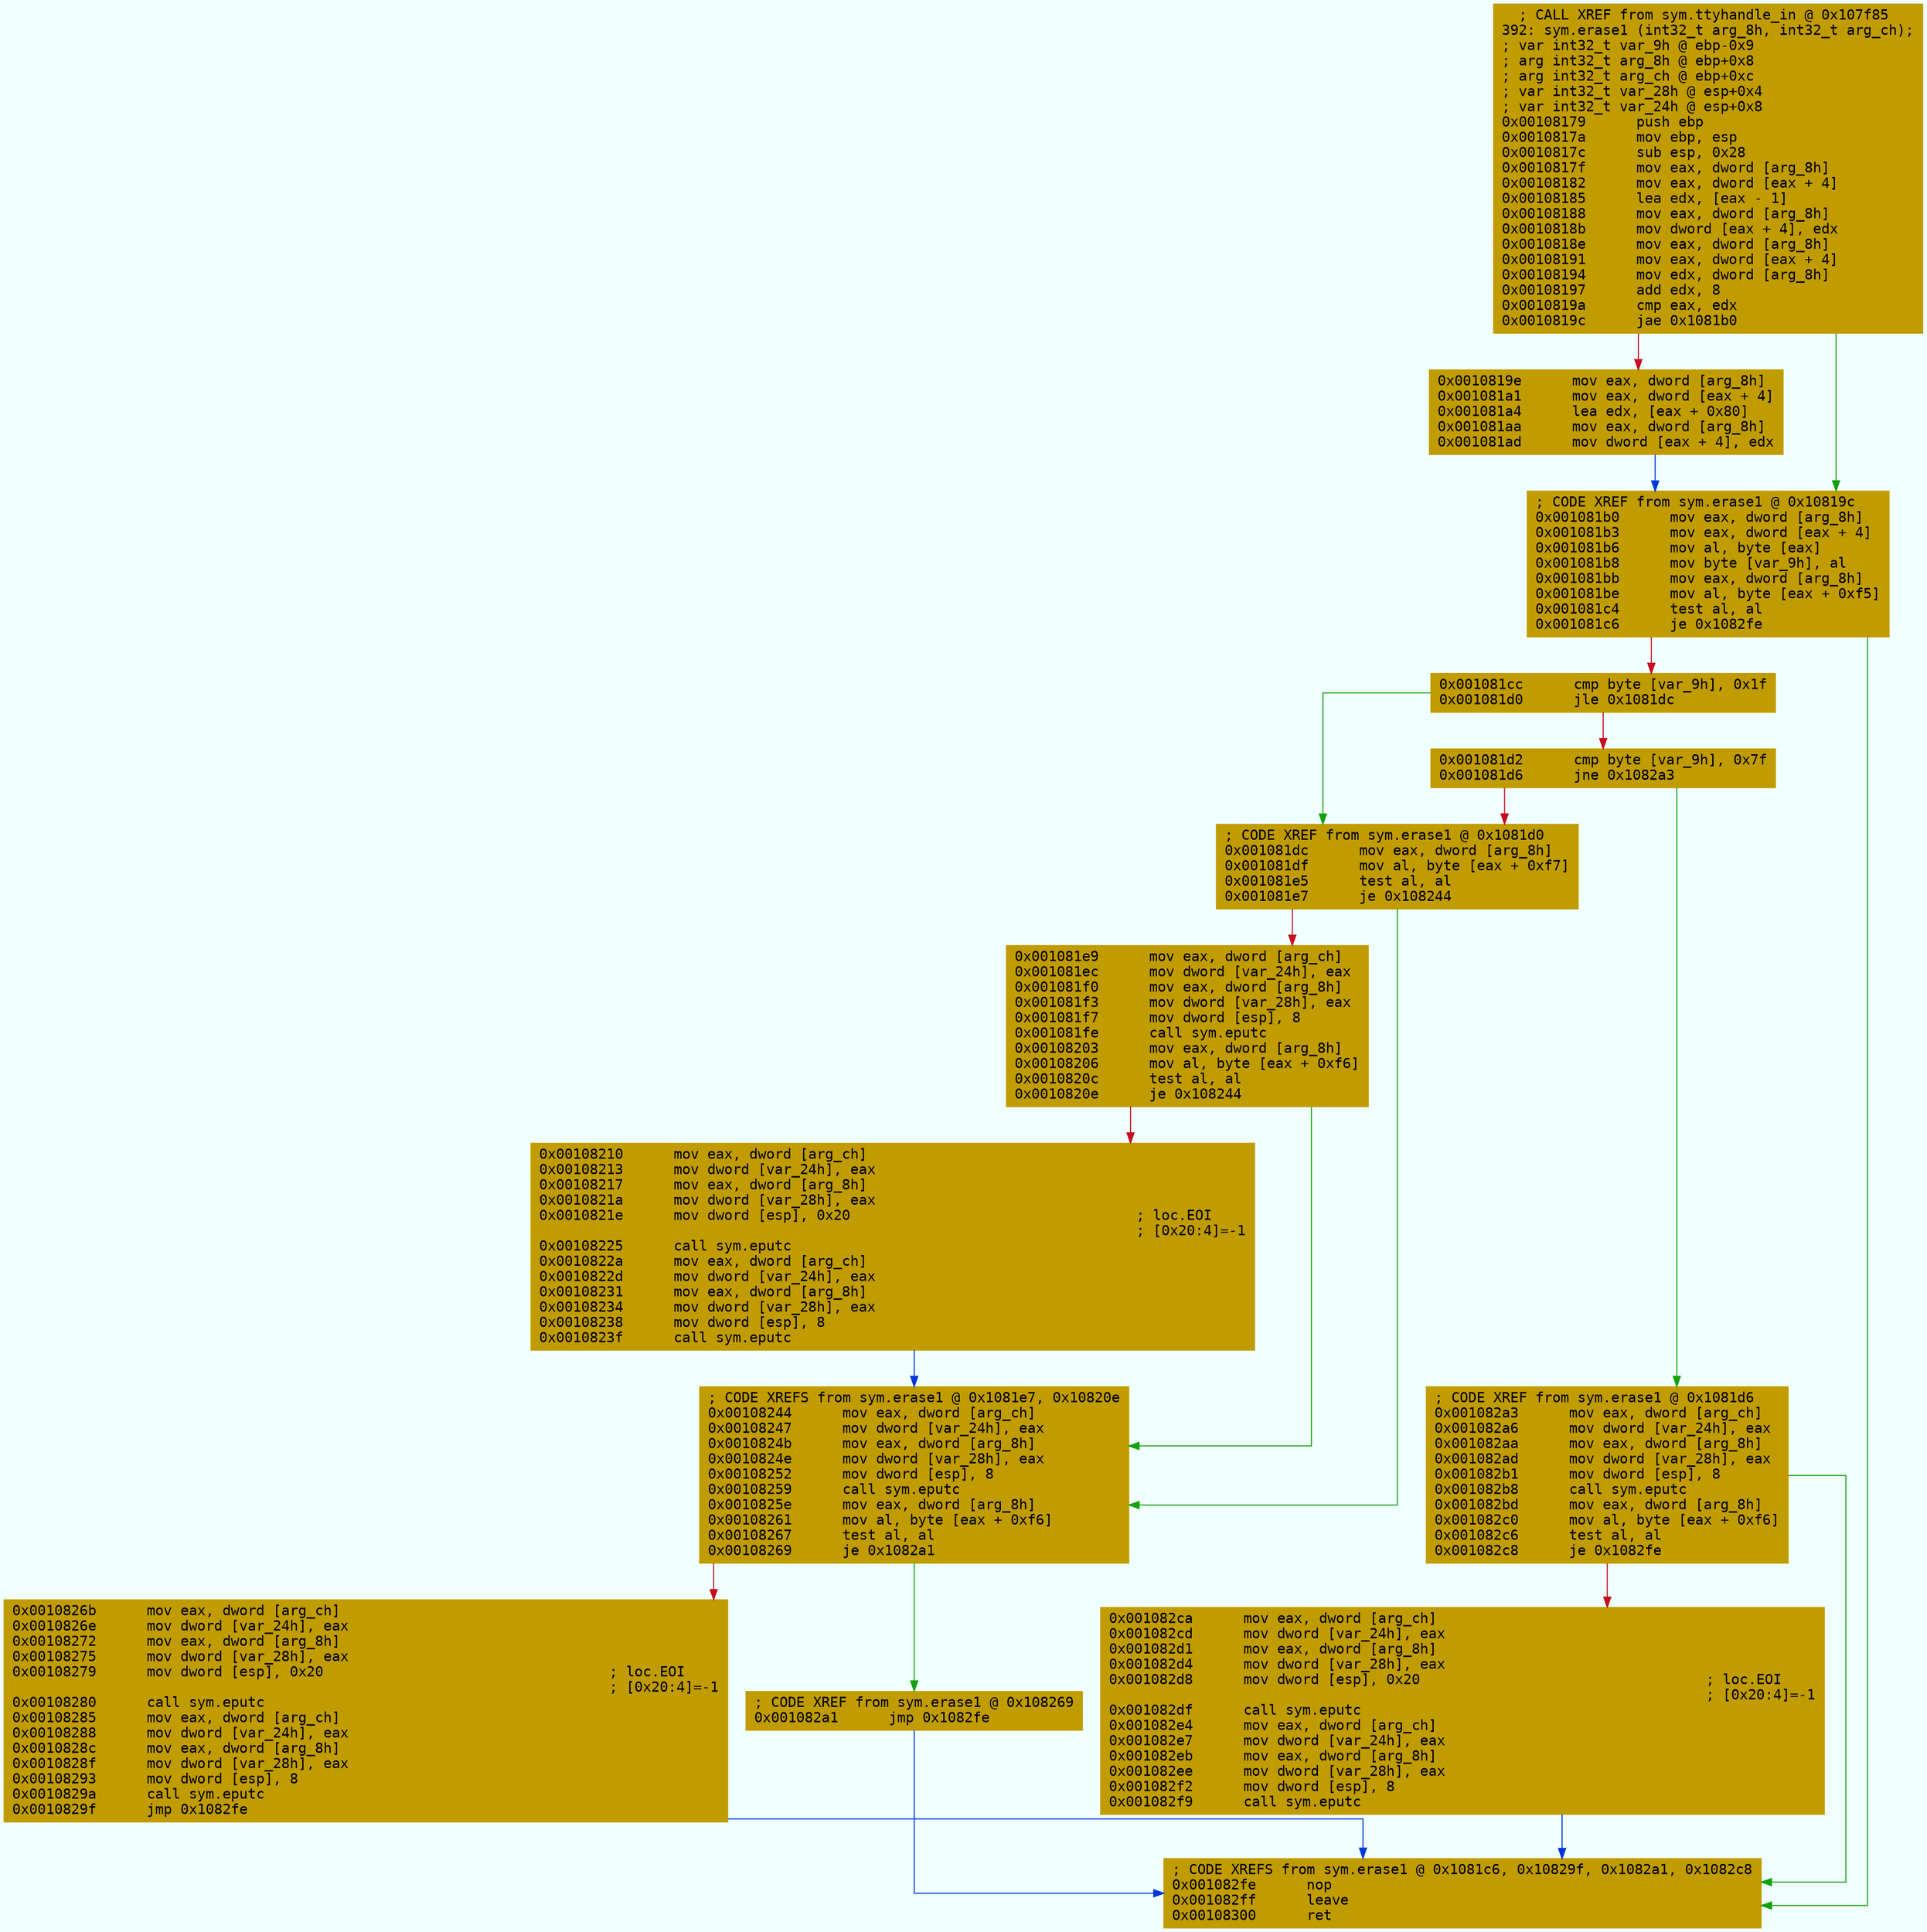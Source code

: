 digraph code {
	graph [bgcolor=azure fontsize=8 fontname="Courier" splines="ortho"];
	node [fillcolor=gray style=filled shape=box];
	edge [arrowhead="normal"];
	"0x00108179" [URL="sym.erase1/0x00108179", fillcolor="#c19c00",color="#c19c00", fontname="Courier",label="  ; CALL XREF from sym.ttyhandle_in @ 0x107f85\l392: sym.erase1 (int32_t arg_8h, int32_t arg_ch);\l; var int32_t var_9h @ ebp-0x9\l; arg int32_t arg_8h @ ebp+0x8\l; arg int32_t arg_ch @ ebp+0xc\l; var int32_t var_28h @ esp+0x4\l; var int32_t var_24h @ esp+0x8\l0x00108179      push ebp\l0x0010817a      mov ebp, esp\l0x0010817c      sub esp, 0x28\l0x0010817f      mov eax, dword [arg_8h]\l0x00108182      mov eax, dword [eax + 4]\l0x00108185      lea edx, [eax - 1]\l0x00108188      mov eax, dword [arg_8h]\l0x0010818b      mov dword [eax + 4], edx\l0x0010818e      mov eax, dword [arg_8h]\l0x00108191      mov eax, dword [eax + 4]\l0x00108194      mov edx, dword [arg_8h]\l0x00108197      add edx, 8\l0x0010819a      cmp eax, edx\l0x0010819c      jae 0x1081b0\l"]
	"0x0010819e" [URL="sym.erase1/0x0010819e", fillcolor="#c19c00",color="#c19c00", fontname="Courier",label="0x0010819e      mov eax, dword [arg_8h]\l0x001081a1      mov eax, dword [eax + 4]\l0x001081a4      lea edx, [eax + 0x80]\l0x001081aa      mov eax, dword [arg_8h]\l0x001081ad      mov dword [eax + 4], edx\l"]
	"0x001081b0" [URL="sym.erase1/0x001081b0", fillcolor="#c19c00",color="#c19c00", fontname="Courier",label="; CODE XREF from sym.erase1 @ 0x10819c\l0x001081b0      mov eax, dword [arg_8h]\l0x001081b3      mov eax, dword [eax + 4]\l0x001081b6      mov al, byte [eax]\l0x001081b8      mov byte [var_9h], al\l0x001081bb      mov eax, dword [arg_8h]\l0x001081be      mov al, byte [eax + 0xf5]\l0x001081c4      test al, al\l0x001081c6      je 0x1082fe\l"]
	"0x001081cc" [URL="sym.erase1/0x001081cc", fillcolor="#c19c00",color="#c19c00", fontname="Courier",label="0x001081cc      cmp byte [var_9h], 0x1f\l0x001081d0      jle 0x1081dc\l"]
	"0x001081d2" [URL="sym.erase1/0x001081d2", fillcolor="#c19c00",color="#c19c00", fontname="Courier",label="0x001081d2      cmp byte [var_9h], 0x7f\l0x001081d6      jne 0x1082a3\l"]
	"0x001081dc" [URL="sym.erase1/0x001081dc", fillcolor="#c19c00",color="#c19c00", fontname="Courier",label="; CODE XREF from sym.erase1 @ 0x1081d0\l0x001081dc      mov eax, dword [arg_8h]\l0x001081df      mov al, byte [eax + 0xf7]\l0x001081e5      test al, al\l0x001081e7      je 0x108244\l"]
	"0x001081e9" [URL="sym.erase1/0x001081e9", fillcolor="#c19c00",color="#c19c00", fontname="Courier",label="0x001081e9      mov eax, dword [arg_ch]\l0x001081ec      mov dword [var_24h], eax\l0x001081f0      mov eax, dword [arg_8h]\l0x001081f3      mov dword [var_28h], eax\l0x001081f7      mov dword [esp], 8\l0x001081fe      call sym.eputc\l0x00108203      mov eax, dword [arg_8h]\l0x00108206      mov al, byte [eax + 0xf6]\l0x0010820c      test al, al\l0x0010820e      je 0x108244\l"]
	"0x00108210" [URL="sym.erase1/0x00108210", fillcolor="#c19c00",color="#c19c00", fontname="Courier",label="0x00108210      mov eax, dword [arg_ch]\l0x00108213      mov dword [var_24h], eax\l0x00108217      mov eax, dword [arg_8h]\l0x0010821a      mov dword [var_28h], eax\l0x0010821e      mov dword [esp], 0x20                                  ; loc.EOI\l                                                                       ; [0x20:4]=-1\l0x00108225      call sym.eputc\l0x0010822a      mov eax, dword [arg_ch]\l0x0010822d      mov dword [var_24h], eax\l0x00108231      mov eax, dword [arg_8h]\l0x00108234      mov dword [var_28h], eax\l0x00108238      mov dword [esp], 8\l0x0010823f      call sym.eputc\l"]
	"0x00108244" [URL="sym.erase1/0x00108244", fillcolor="#c19c00",color="#c19c00", fontname="Courier",label="; CODE XREFS from sym.erase1 @ 0x1081e7, 0x10820e\l0x00108244      mov eax, dword [arg_ch]\l0x00108247      mov dword [var_24h], eax\l0x0010824b      mov eax, dword [arg_8h]\l0x0010824e      mov dword [var_28h], eax\l0x00108252      mov dword [esp], 8\l0x00108259      call sym.eputc\l0x0010825e      mov eax, dword [arg_8h]\l0x00108261      mov al, byte [eax + 0xf6]\l0x00108267      test al, al\l0x00108269      je 0x1082a1\l"]
	"0x0010826b" [URL="sym.erase1/0x0010826b", fillcolor="#c19c00",color="#c19c00", fontname="Courier",label="0x0010826b      mov eax, dword [arg_ch]\l0x0010826e      mov dword [var_24h], eax\l0x00108272      mov eax, dword [arg_8h]\l0x00108275      mov dword [var_28h], eax\l0x00108279      mov dword [esp], 0x20                                  ; loc.EOI\l                                                                       ; [0x20:4]=-1\l0x00108280      call sym.eputc\l0x00108285      mov eax, dword [arg_ch]\l0x00108288      mov dword [var_24h], eax\l0x0010828c      mov eax, dword [arg_8h]\l0x0010828f      mov dword [var_28h], eax\l0x00108293      mov dword [esp], 8\l0x0010829a      call sym.eputc\l0x0010829f      jmp 0x1082fe\l"]
	"0x001082a1" [URL="sym.erase1/0x001082a1", fillcolor="#c19c00",color="#c19c00", fontname="Courier",label="; CODE XREF from sym.erase1 @ 0x108269\l0x001082a1      jmp 0x1082fe\l"]
	"0x001082a3" [URL="sym.erase1/0x001082a3", fillcolor="#c19c00",color="#c19c00", fontname="Courier",label="; CODE XREF from sym.erase1 @ 0x1081d6\l0x001082a3      mov eax, dword [arg_ch]\l0x001082a6      mov dword [var_24h], eax\l0x001082aa      mov eax, dword [arg_8h]\l0x001082ad      mov dword [var_28h], eax\l0x001082b1      mov dword [esp], 8\l0x001082b8      call sym.eputc\l0x001082bd      mov eax, dword [arg_8h]\l0x001082c0      mov al, byte [eax + 0xf6]\l0x001082c6      test al, al\l0x001082c8      je 0x1082fe\l"]
	"0x001082ca" [URL="sym.erase1/0x001082ca", fillcolor="#c19c00",color="#c19c00", fontname="Courier",label="0x001082ca      mov eax, dword [arg_ch]\l0x001082cd      mov dword [var_24h], eax\l0x001082d1      mov eax, dword [arg_8h]\l0x001082d4      mov dword [var_28h], eax\l0x001082d8      mov dword [esp], 0x20                                  ; loc.EOI\l                                                                       ; [0x20:4]=-1\l0x001082df      call sym.eputc\l0x001082e4      mov eax, dword [arg_ch]\l0x001082e7      mov dword [var_24h], eax\l0x001082eb      mov eax, dword [arg_8h]\l0x001082ee      mov dword [var_28h], eax\l0x001082f2      mov dword [esp], 8\l0x001082f9      call sym.eputc\l"]
	"0x001082fe" [URL="sym.erase1/0x001082fe", fillcolor="#c19c00",color="#c19c00", fontname="Courier",label="; CODE XREFS from sym.erase1 @ 0x1081c6, 0x10829f, 0x1082a1, 0x1082c8\l0x001082fe      nop\l0x001082ff      leave\l0x00108300      ret\l"]
        "0x00108179" -> "0x001081b0" [color="#13a10e"];
        "0x00108179" -> "0x0010819e" [color="#c50f1f"];
        "0x0010819e" -> "0x001081b0" [color="#0037da"];
        "0x001081b0" -> "0x001082fe" [color="#13a10e"];
        "0x001081b0" -> "0x001081cc" [color="#c50f1f"];
        "0x001081cc" -> "0x001081dc" [color="#13a10e"];
        "0x001081cc" -> "0x001081d2" [color="#c50f1f"];
        "0x001081d2" -> "0x001082a3" [color="#13a10e"];
        "0x001081d2" -> "0x001081dc" [color="#c50f1f"];
        "0x001081dc" -> "0x00108244" [color="#13a10e"];
        "0x001081dc" -> "0x001081e9" [color="#c50f1f"];
        "0x001081e9" -> "0x00108244" [color="#13a10e"];
        "0x001081e9" -> "0x00108210" [color="#c50f1f"];
        "0x00108210" -> "0x00108244" [color="#0037da"];
        "0x00108244" -> "0x001082a1" [color="#13a10e"];
        "0x00108244" -> "0x0010826b" [color="#c50f1f"];
        "0x0010826b" -> "0x001082fe" [color="#0037da"];
        "0x001082a1" -> "0x001082fe" [color="#0037da"];
        "0x001082a3" -> "0x001082fe" [color="#13a10e"];
        "0x001082a3" -> "0x001082ca" [color="#c50f1f"];
        "0x001082ca" -> "0x001082fe" [color="#0037da"];
}

